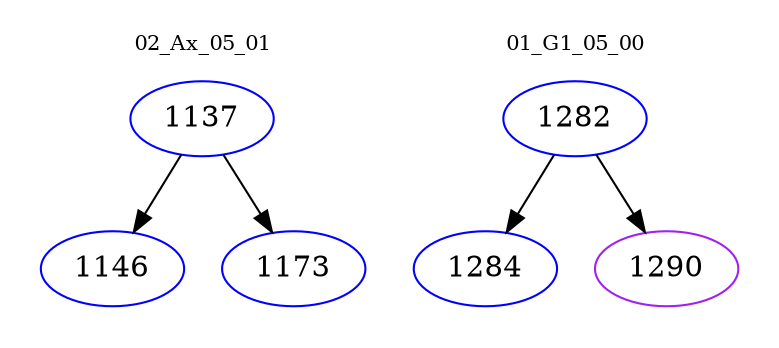 digraph{
subgraph cluster_0 {
color = white
label = "02_Ax_05_01";
fontsize=10;
T0_1137 [label="1137", color="blue"]
T0_1137 -> T0_1146 [color="black"]
T0_1146 [label="1146", color="blue"]
T0_1137 -> T0_1173 [color="black"]
T0_1173 [label="1173", color="blue"]
}
subgraph cluster_1 {
color = white
label = "01_G1_05_00";
fontsize=10;
T1_1282 [label="1282", color="blue"]
T1_1282 -> T1_1284 [color="black"]
T1_1284 [label="1284", color="blue"]
T1_1282 -> T1_1290 [color="black"]
T1_1290 [label="1290", color="purple"]
}
}
